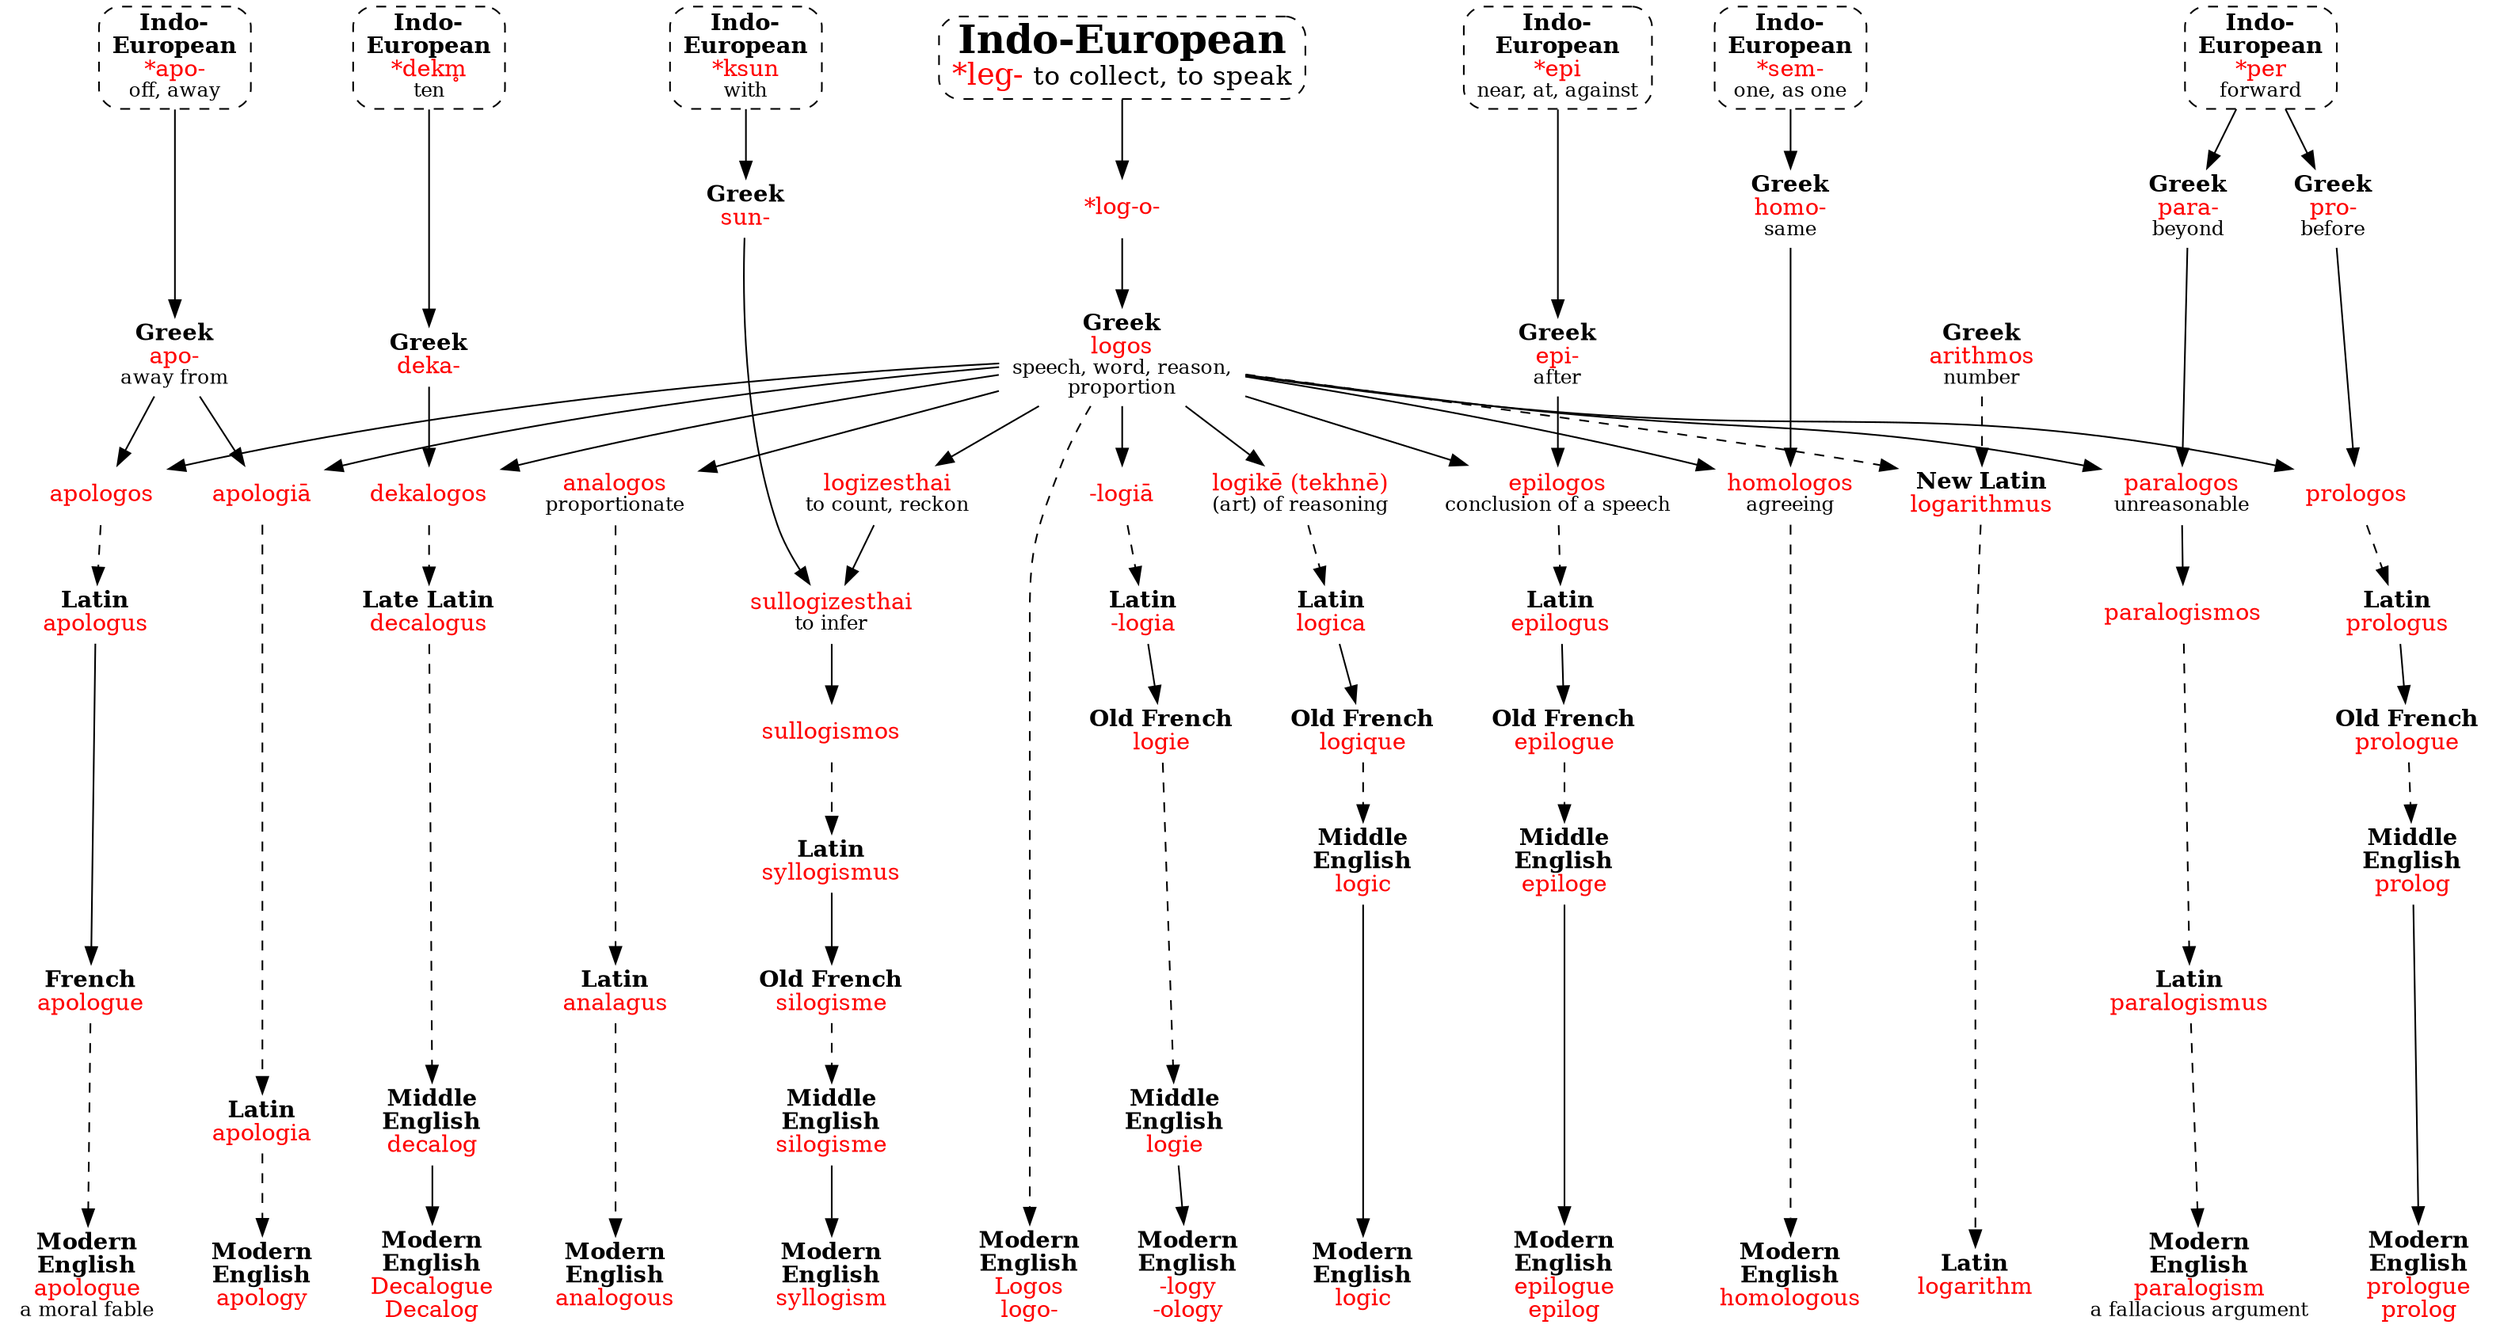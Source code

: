 strict digraph {
node [shape=none]

legIE [label=<<font point-size="24"><b>Indo-European</b></font><br/><font point-size="18" color="red">*leg- </font><font point-size="16">to collect, to speak</font>> shape=box style="dashed,rounded" URL="leg-speak0.svg" tooltip="Indo-European \"*leg-\" to collect, to speak"]

// omitted: logistic

// Logos
logoIE [label=<<font color="red">*log-o-</font>>]
logosG [label=<<b>Greek</b><br/><font color="red">logos</font><br/><font point-size="12">speech, word, reason,<br/>proportion</font>>]
logos [label=<<b>Modern<br/>English</b><br/><font color="red">Logos<br/>logo-</font>>]
legIE -> logoIE -> logosG
logosG -> logos [style=dashed]

// -logy/-ology
logiaG [label=<<font color="red">-logiā</font>>]
logiaL [label=<<b>Latin</b><br/><font color="red">-logia</font>>]
logieOF [label=<<b>Old French</b><br/><font color="red">logie</font>>]
logieME [label=<<b>Middle<br/>English</b><br/><font color="red">logie</font>>]
logy [label=<<b>Modern<br/>English</b><br/><font color="red">-logy<br/>-ology</font>>]
logosG -> logiaG
logiaG -> logiaL [style=dashed]
logiaL -> logieOF
logieOF -> logieME [style=dashed]
logieME -> logy

// logic
logikeG [label=<<font color="red">logikē (tekhnē)</font><br/><font point-size="12">(art) of reasoning</font>>]
logicaL [label=<<b>Latin</b><br/><font color="red">logica</font>>]
logiqueOF [label=<<b>Old French</b><br/><font color="red">logique</font>>]
logicME [label=<<b>Middle<br/>English</b><br/><font color="red">logic</font>>]
logic [label=<<b>Modern<br/>English</b><br/><font color="red">logic</font>>]
logosG  -> logikeG
logikeG -> logicaL [style=dashed]
logicaL -> logiqueOF
logiqueOF -> logicME [style=dashed]
logicME -> logic

// analogous
analogosG [label=<<font color="red">analogos</font><br/><font point-size="12">proportionate</font>>]
analogusL [label=<<b>Latin</b><br/><font color="red">analagus</font>>]
analogous [label=<<b>Modern<br/>English</b><br/><font color="red">analogous</font>>]
logosG -> analogosG
analogosG -> analogusL -> analogous [style=dashed]

// apologue
apoIE [label=<<b>Indo-<br/>European</b><br/><font color="red">*apo-</font><br/><font point-size="12">off, away</font>> shape=box style="dashed,rounded" URL="apo-off.svg"]
apoG [label=<<b>Greek</b><br/><font color="red">apo-</font><br/><font point-size="12">away from</font>>]
apologosG [label=<<font color="red">apologos</font>>]
apologusL [label=<<b>Latin</b><br/><font color="red">apologus</font>>]
apologueF [label=<<b>French</b><br/><font color="red">apologue</font>>]
apologue [label=<<b>Modern<br/>English</b><br/><font color="red">apologue</font><br/><font point-size="12">a moral fable</font>>]
apoIE -> apoG -> apologosG
logosG -> apologosG
apologosG -> apologusL [style=dashed]
apologusL -> apologueF
apologueF -> apologue [style=dashed]

// apology
apologiaG [label=<<font color="red">apologiā</font>>]
apologiaL [label=<<b>Latin</b><br/><font color="red">apologia</font>>]
apology [label=<<b>Modern<br/>English</b><br/><font color="red">apology</font>>]
{ apoG logosG } -> apologiaG
apologiaG -> apologiaL -> apology [style=dashed]

// Decalogue
dekmIE [label=<<b>Indo-<br/>European</b><br/><font color="red">*dekm̥</font><br/><font point-size="12">ten</font>> shape=box style="dashed,rounded" URL="dekm-ten1.svg"]
dekaG [label=<<b>Greek</b><br/><font color="red">deka-</font>>]
dekalogosG [label=<<font color="red">dekalogos</font>>]
decalogusL [label=<<b>Late Latin</b><br/><font color="red">decalogus</font>>]
decalogME [label=<<b>Middle<br/>English</b><br/><font color="red">decalog</font>>]
decalogue [label=<<b>Modern<br/>English</b><br/><font color="red">Decalogue<br/>Decalog</font>>]
dekmIE -> dekaG
{ dekaG logosG } -> dekalogosG
dekalogosG -> decalogusL -> decalogME [style=dashed]
decalogME -> decalogue

// epilogue
epiIE [label=<<b>Indo-<br/>European</b><br/><font color="red">*epi</font><br/><font point-size="12">near, at, against</font>> shape=box style="dashed,rounded" URL="epi-near.svg"]
epiG [label=<<b>Greek</b><br/><font color="red">epi-</font><br/><font point-size="12">after</font>>]
epiIE -> epiG
epilogosG [label=<<font color="red">epilogos</font><br/><font point-size="12">conclusion of a speech</font>>]
epilogusL [label=<<b>Latin</b><br/><font color="red">epilogus</font>>]
epilogueOF [label=<<b>Old French</b><br/><font color="red">epilogue</font>>]
epilogeME [label=<<b>Middle<br/>English</b><br/><font color="red">epiloge</font>>]
epilogue [label=<<b>Modern<br/>English</b><br/><font color="red">epilogue<br/>epilog</font>>]
{ epiG logosG } -> epilogosG
epilogosG -> epilogusL [style=dashed]
epilogusL -> epilogueOF
epilogueOF -> epilogeME [style=dashed]
epilogeME -> epilogue

// homologous
semIE [label=<<b>Indo-<br/>European</b><br/><font color="red">*sem-</font><br/><font point-size="12">one, as one</font>> shape=box style="dashed,rounded" URL="sem-one.svg"]
homoG [label=<<b>Greek</b><br/><font color="red">homo-</font><br/><font point-size="12">same</font>>]
homologosG [label=<<font color="red">homologos</font><br/><font point-size="12">agreeing</font>>]
homologous [label=<<b>Modern<br/>English</b><br/><font color="red">homologous</font>>]
semIE -> homoG
{ homoG logosG } -> homologosG
homologosG -> homologous [style=dashed]

// logarithm
arithmosG [label=<<b>Greek</b><br/><font color="red">arithmos</font><br/><font point-size="12">number</font>>]
logarithmusL [label=<<b>New Latin</b><br/><font color="red">logarithmus</font>>]
logarithm [label=<<b>Latin</b><br/><font color="red">logarithm</font>>]
{ logosG arithmosG } -> logarithmusL -> logarithm [style=dashed]

// paralogism
perIE [label=<<b>Indo-<br/>European</b><br/><font color="red">*per</font><br/><font point-size="12">forward</font>> shape=box style="dashed,rounded" URL="per-list.svg"]
paraG [label=<<b>Greek</b><br/><font color="red">para-</font><br/><font point-size="12">beyond</font>>]
paralogosG [label=<<font color="red">paralogos</font><br/><font point-size="12">unreasonable</font>>]
paralogismosG [label=<<font color="red">paralogismos</font>>]
paralogismusL [label=<<b>Latin</b><br/><font color="red">paralogismus</font>>]
paralogism [label=<<b>Modern<br/>English</b><br/><font color="red">paralogism</font><br/><font point-size="12">a fallacious argument</font>>]
perIE -> paraG
{ paraG logosG } -> paralogosG -> paralogismosG
paralogismosG -> paralogismusL -> paralogism [style=dashed]

// prologue
proG [label=<<b>Greek</b><br/><font color="red">pro-</font><br/><font point-size="12">before</font>>]
prologosG [label=<<font color="red">prologos</font>>]
prologusL [label=<<b>Latin</b><br/><font color="red">prologus</font>>]
prologueOF [label=<<b>Old French</b><br/><font color="red">prologue</font>>]
prologME [label=<<b>Middle<br/>English</b><br/><font color="red">prolog</font>>]
prologue [label=<<b>Modern<br/>English</b><br/><font color="red">prologue<br/>prolog</font>>]
perIE -> proG
{ proG logosG } -> prologosG
prologosG -> prologusL [style=dashed]
prologusL -> prologueOF
prologueOF -> prologME [style=dashed]
prologME -> prologue

// syllogism
ksunIE [label=<<b>Indo-<br/>European</b><br/><font color="red">*ksun</font><br/><font point-size="12">with</font>> shape=box style="dashed,rounded" URL="ksun-with.svg"]
sunG [label=<<b>Greek</b><br/><font color="red">sun-</font>>]
logizesthaiG [label=<<font color="red">logizesthai</font><br/><font point-size="12">to count, reckon</font>>]
sullogizesthaiG [label=<<font color="red">sullogizesthai</font><br/><font point-size="12">to infer</font>>]
sullogismosG [label=<<font color="red">sullogismos</font>>]
syllogismusL [label=<<b>Latin</b><br/><font color="red">syllogismus</font>>]
silogismeOF [label=<<b>Old French</b><br/><font color="red">silogisme</font>>]
silogismeME [label=<<b>Middle<br/>English</b><br/><font color="red">silogisme</font>>]
syllogism [label=<<b>Modern<br/>English</b><br/><font color="red">syllogism</font>>]
ksunIE -> sunG
logosG -> logizesthaiG
{ sunG logizesthaiG } -> sullogizesthaiG -> sullogismosG
sullogismosG -> syllogismusL [style=dashed]
syllogismusL -> silogismeOF
silogismeOF -> silogismeME [style=dashed]
silogismeME -> syllogism


{ rank=sink logos logy logic analogous apologue apology decalogue epilogue homologous logarithm paralogism prologue syllogism }
{ rank=source legIE apoIE dekmIE epiIE semIE perIE ksunIE }
}